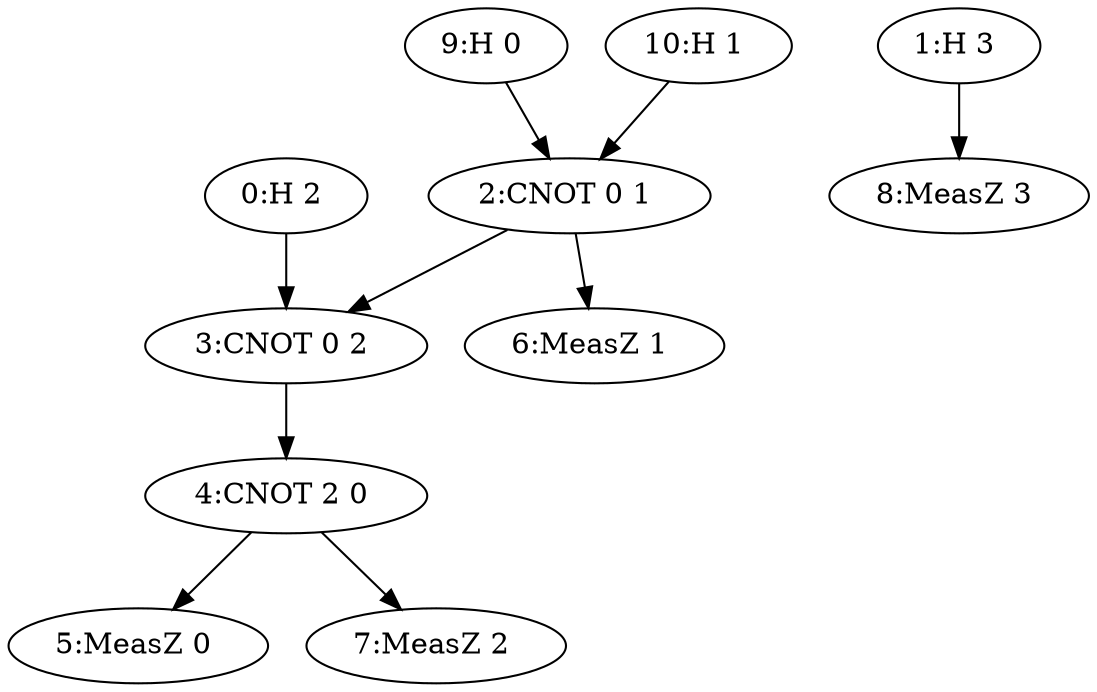 strict digraph "()_with_int_labels" {
	graph [name="()_with_int_labels"];
	node [label="\N"];
	0	 [details="{'startTime': -1, 'qubits': [2], 'outEdges': [3], 'llvmId': '0x1212470', 'type': 'H', 'inEdges': []}",
		label="0:H 2 ",
		prev_id=0];
	3	 [details="{'startTime': -1, 'qubits': [0, 2], 'outEdges': [4, 4], 'llvmId': '0x1212fe8', 'type': 'CNOT', 'inEdges': [0, 2]}",
		label="3:CNOT 0 2 ",
		prev_id=3];
	0 -> 3;
	1	 [details="{'startTime': -1, 'qubits': [3], 'outEdges': [8], 'llvmId': '0x1212640', 'type': 'H', 'inEdges': []}",
		label="1:H 3 ",
		prev_id=1];
	8	 [details="{'startTime': -1, 'qubits': [3], 'outEdges': [], 'llvmId': '0x12147f0', 'type': 'MeasZ', 'inEdges': [1]}",
		label="8:MeasZ 3 ",
		prev_id=8];
	1 -> 8;
	2	 [details="{'startTime': -1, 'qubits': [0, 1], 'outEdges': [3, 6], 'llvmId': '0x1212c58', 'type': 'CNOT', 'inEdges': [9, 10]}",
		label="2:CNOT 0 1 ",
		prev_id=2];
	2 -> 3;
	6	 [details="{'startTime': -1, 'qubits': [1], 'outEdges': [], 'llvmId': '0x1213e80', 'type': 'MeasZ', 'inEdges': [2]}",
		label="6:MeasZ 1 ",
		prev_id=6];
	2 -> 6;
	4	 [details="{'startTime': -1, 'qubits': [2, 0], 'outEdges': [7, 5], 'llvmId': '0x12133e8', 'type': 'CNOT', 'inEdges': [3, 3]}",
		label="4:CNOT 2 0 ",
		prev_id=4];
	3 -> 4;
	5	 [details="{'startTime': -1, 'qubits': [0], 'outEdges': [], 'llvmId': '0x1213b10', 'type': 'MeasZ', 'inEdges': [4]}",
		label="5:MeasZ 0 ",
		prev_id=5];
	4 -> 5;
	7	 [details="{'startTime': -1, 'qubits': [2], 'outEdges': [], 'llvmId': '0x12143a0', 'type': 'MeasZ', 'inEdges': [4]}",
		label="7:MeasZ 2 ",
		prev_id=7];
	4 -> 7;
	9	 [details="{'startTime': -1, 'qubits': [0], 'outEdges': [2], 'llvmId': '0x121bff0', 'type': 'H', 'inEdges': []}",
		label="9:H 0 ",
		prev_id=9];
	9 -> 2;
	10	 [details="{'startTime': -1, 'qubits': [1], 'outEdges': [2], 'llvmId': '0x121c240', 'type': 'H', 'inEdges': []}",
		label="10:H 1 ",
		prev_id=10];
	10 -> 2;
}
